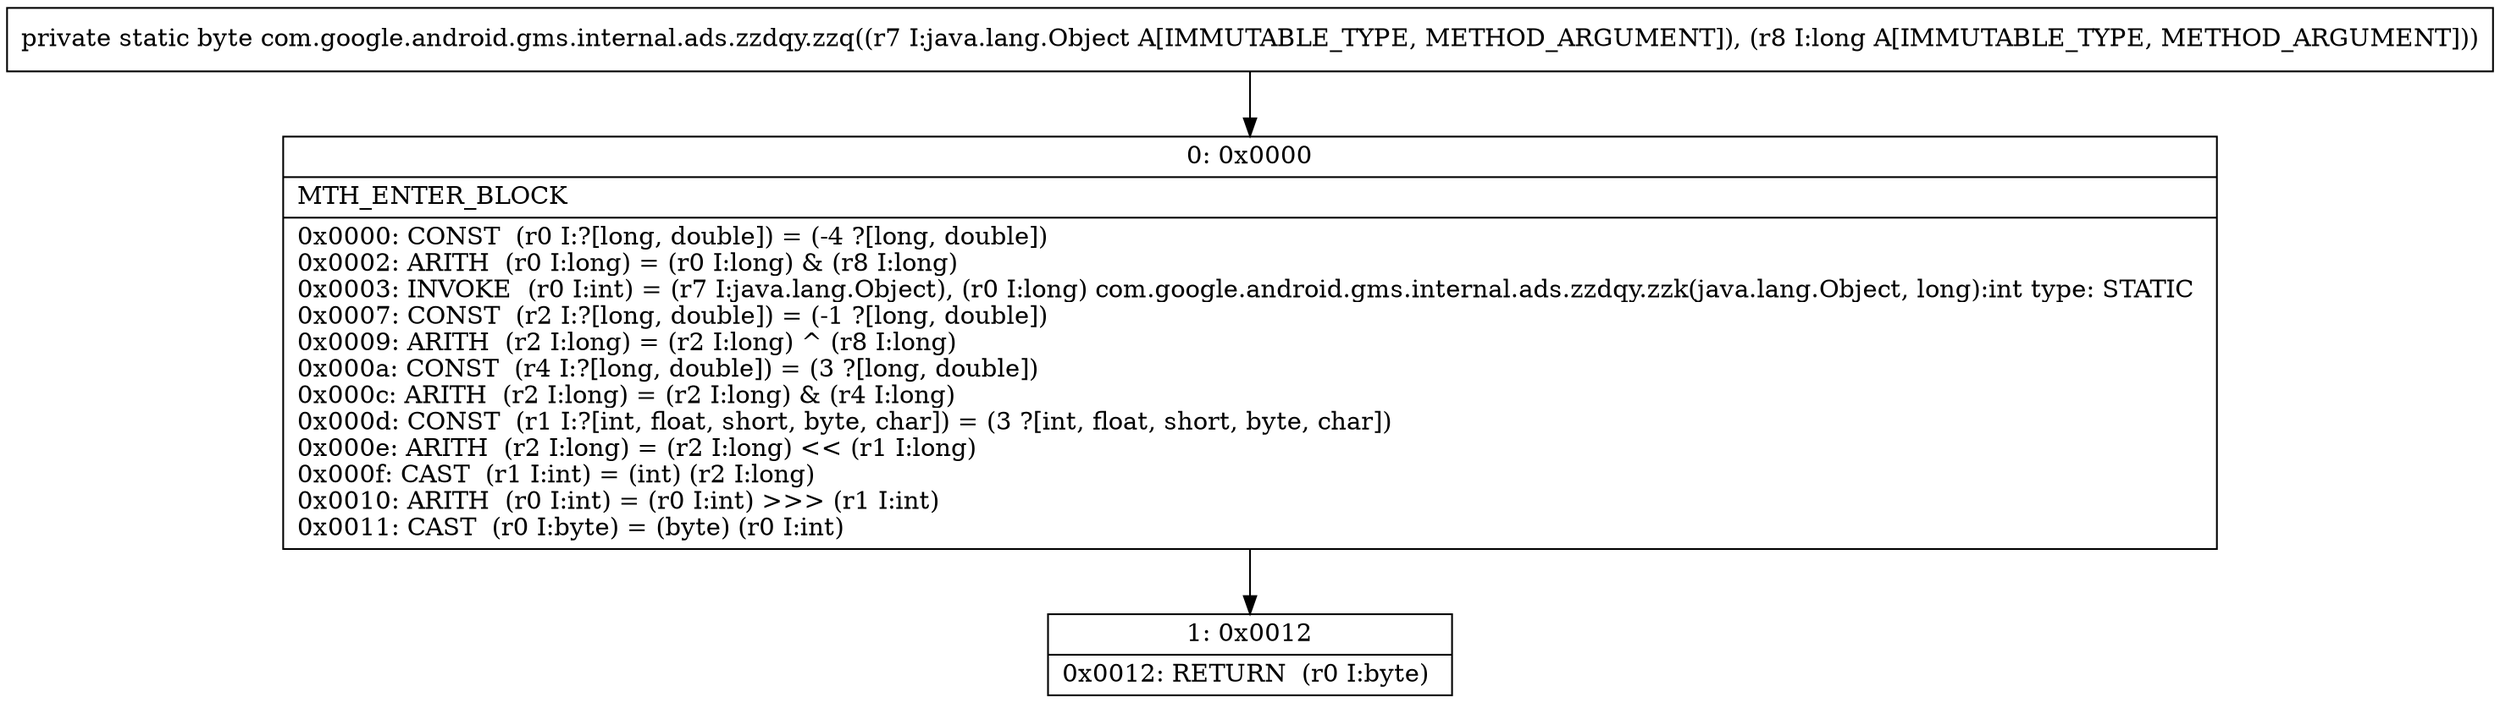 digraph "CFG forcom.google.android.gms.internal.ads.zzdqy.zzq(Ljava\/lang\/Object;J)B" {
Node_0 [shape=record,label="{0\:\ 0x0000|MTH_ENTER_BLOCK\l|0x0000: CONST  (r0 I:?[long, double]) = (\-4 ?[long, double]) \l0x0002: ARITH  (r0 I:long) = (r0 I:long) & (r8 I:long) \l0x0003: INVOKE  (r0 I:int) = (r7 I:java.lang.Object), (r0 I:long) com.google.android.gms.internal.ads.zzdqy.zzk(java.lang.Object, long):int type: STATIC \l0x0007: CONST  (r2 I:?[long, double]) = (\-1 ?[long, double]) \l0x0009: ARITH  (r2 I:long) = (r2 I:long) ^ (r8 I:long) \l0x000a: CONST  (r4 I:?[long, double]) = (3 ?[long, double]) \l0x000c: ARITH  (r2 I:long) = (r2 I:long) & (r4 I:long) \l0x000d: CONST  (r1 I:?[int, float, short, byte, char]) = (3 ?[int, float, short, byte, char]) \l0x000e: ARITH  (r2 I:long) = (r2 I:long) \<\< (r1 I:long) \l0x000f: CAST  (r1 I:int) = (int) (r2 I:long) \l0x0010: ARITH  (r0 I:int) = (r0 I:int) \>\>\> (r1 I:int) \l0x0011: CAST  (r0 I:byte) = (byte) (r0 I:int) \l}"];
Node_1 [shape=record,label="{1\:\ 0x0012|0x0012: RETURN  (r0 I:byte) \l}"];
MethodNode[shape=record,label="{private static byte com.google.android.gms.internal.ads.zzdqy.zzq((r7 I:java.lang.Object A[IMMUTABLE_TYPE, METHOD_ARGUMENT]), (r8 I:long A[IMMUTABLE_TYPE, METHOD_ARGUMENT])) }"];
MethodNode -> Node_0;
Node_0 -> Node_1;
}

